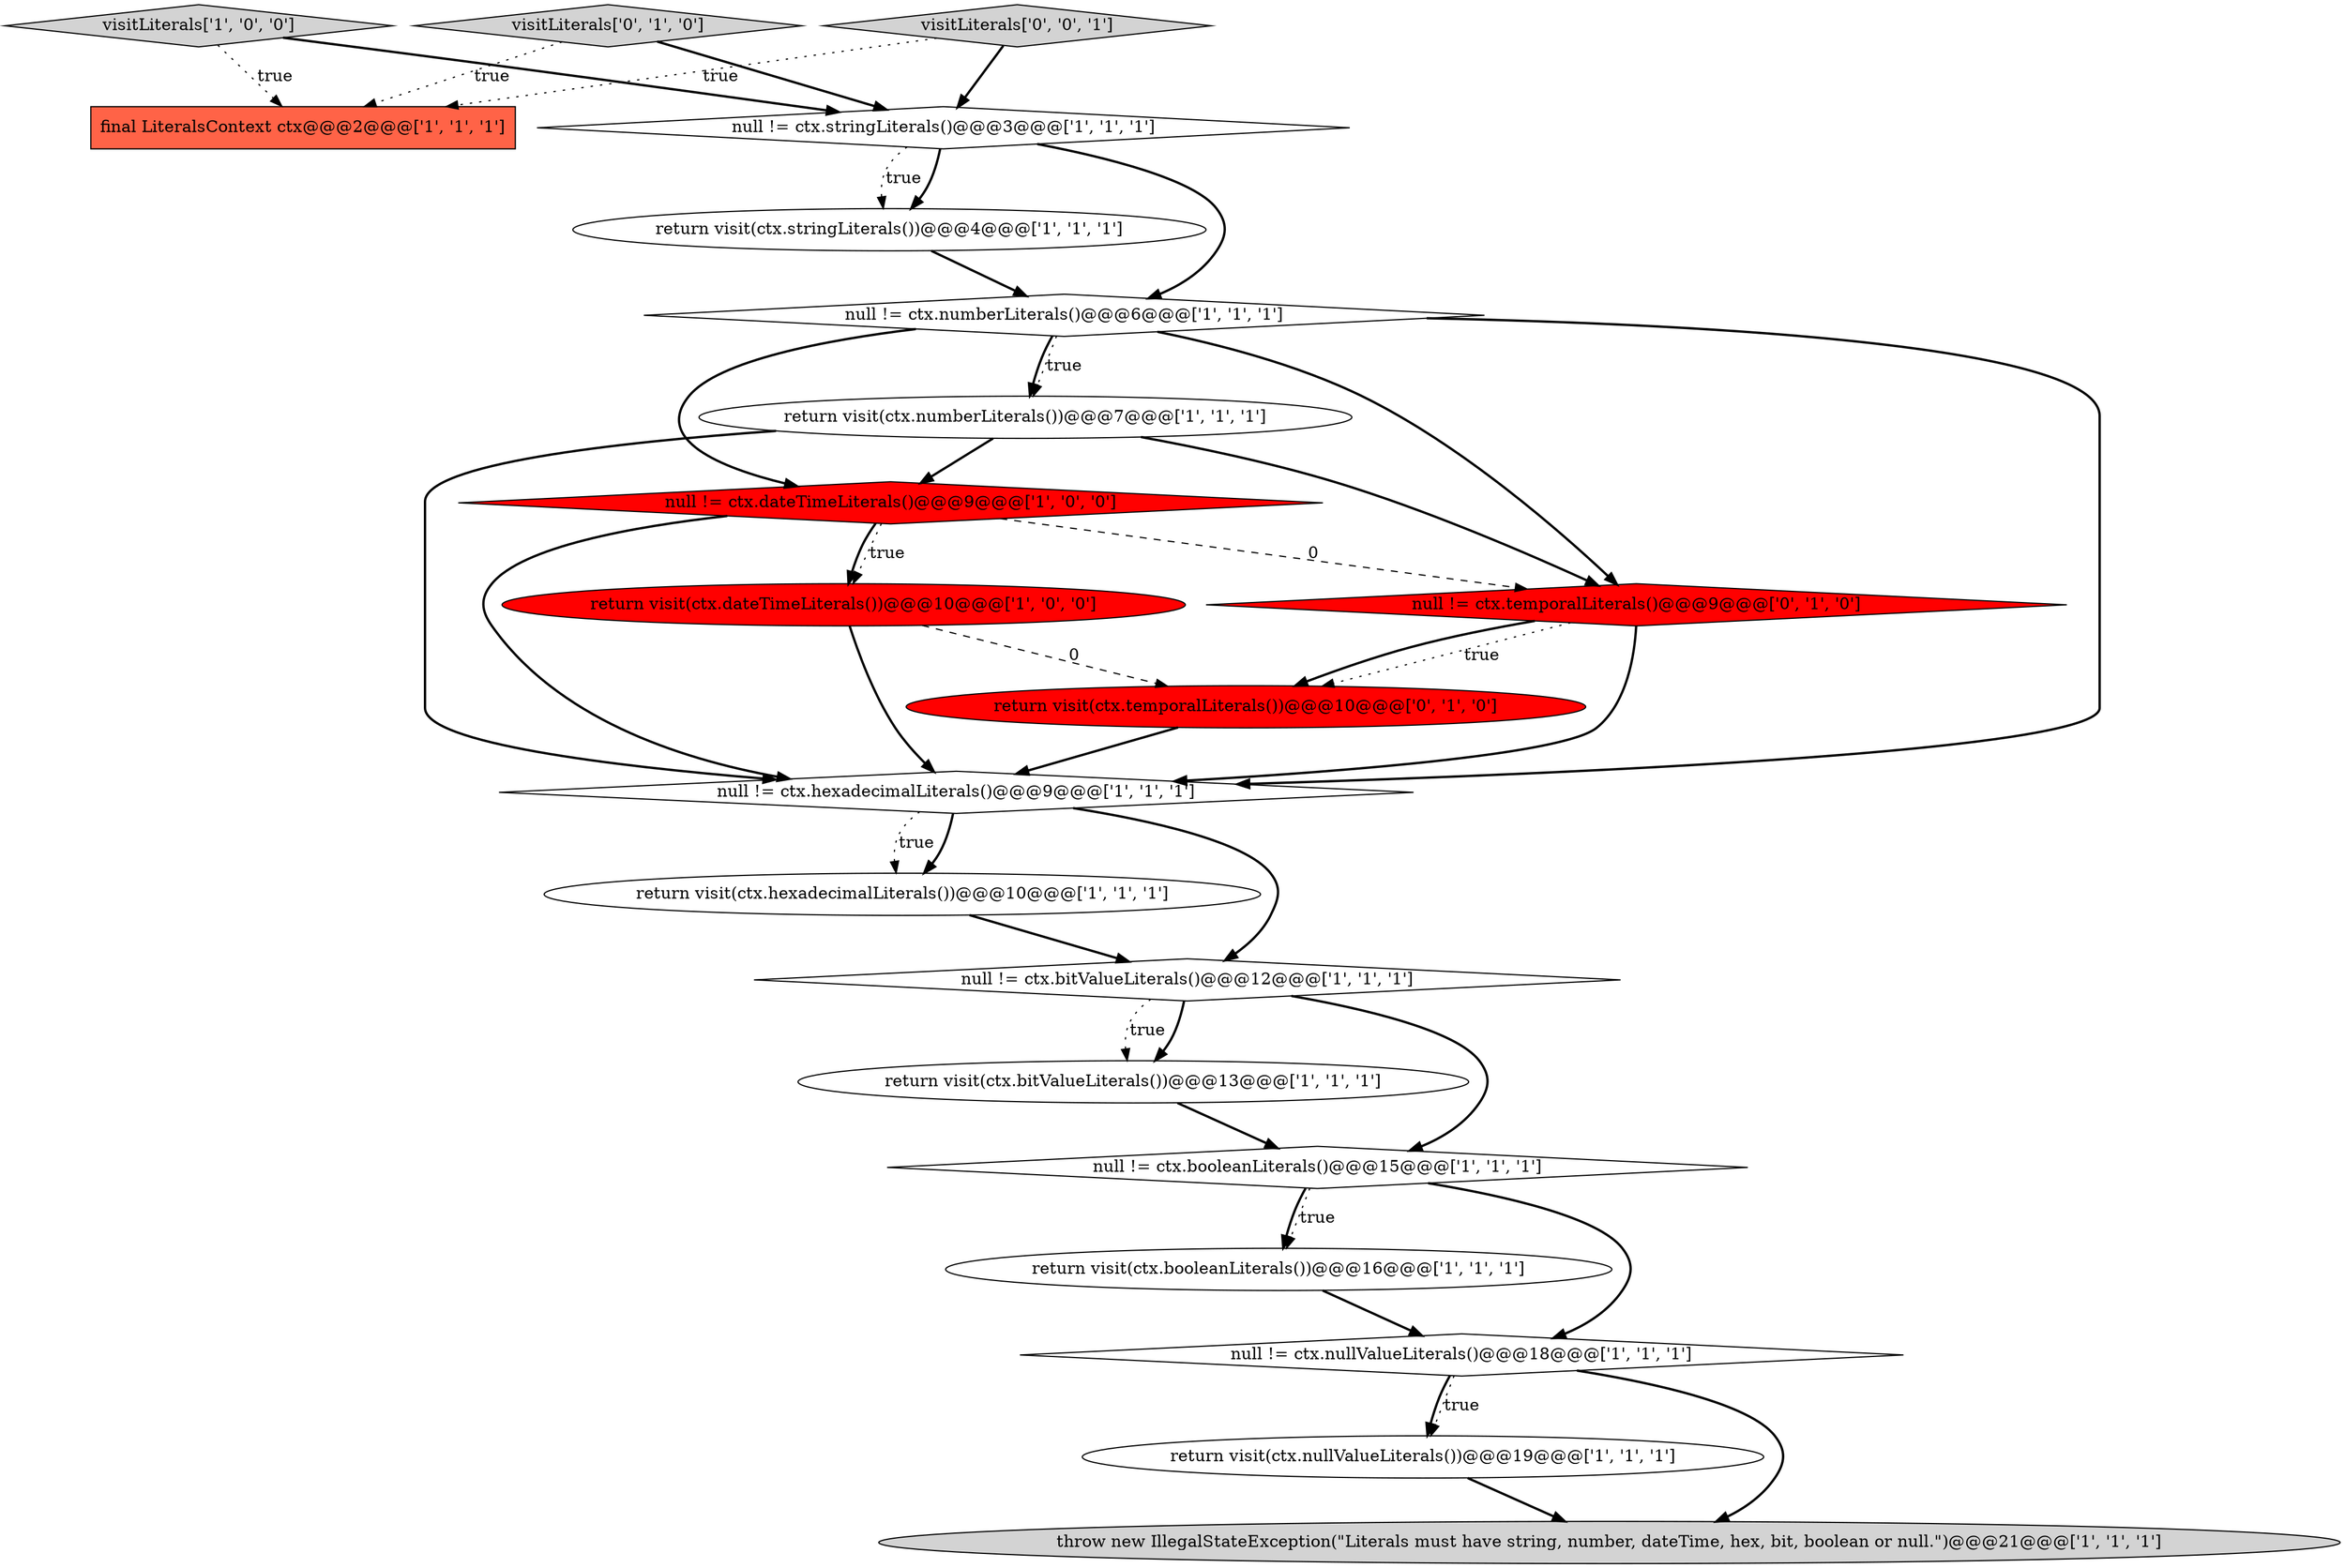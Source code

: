 digraph {
15 [style = filled, label = "return visit(ctx.stringLiterals())@@@4@@@['1', '1', '1']", fillcolor = white, shape = ellipse image = "AAA0AAABBB1BBB"];
8 [style = filled, label = "return visit(ctx.hexadecimalLiterals())@@@10@@@['1', '1', '1']", fillcolor = white, shape = ellipse image = "AAA0AAABBB1BBB"];
11 [style = filled, label = "final LiteralsContext ctx@@@2@@@['1', '1', '1']", fillcolor = tomato, shape = box image = "AAA0AAABBB1BBB"];
6 [style = filled, label = "return visit(ctx.numberLiterals())@@@7@@@['1', '1', '1']", fillcolor = white, shape = ellipse image = "AAA0AAABBB1BBB"];
13 [style = filled, label = "return visit(ctx.bitValueLiterals())@@@13@@@['1', '1', '1']", fillcolor = white, shape = ellipse image = "AAA0AAABBB1BBB"];
16 [style = filled, label = "visitLiterals['1', '0', '0']", fillcolor = lightgray, shape = diamond image = "AAA0AAABBB1BBB"];
19 [style = filled, label = "null != ctx.temporalLiterals()@@@9@@@['0', '1', '0']", fillcolor = red, shape = diamond image = "AAA1AAABBB2BBB"];
20 [style = filled, label = "visitLiterals['0', '0', '1']", fillcolor = lightgray, shape = diamond image = "AAA0AAABBB3BBB"];
0 [style = filled, label = "null != ctx.dateTimeLiterals()@@@9@@@['1', '0', '0']", fillcolor = red, shape = diamond image = "AAA1AAABBB1BBB"];
7 [style = filled, label = "null != ctx.numberLiterals()@@@6@@@['1', '1', '1']", fillcolor = white, shape = diamond image = "AAA0AAABBB1BBB"];
10 [style = filled, label = "return visit(ctx.booleanLiterals())@@@16@@@['1', '1', '1']", fillcolor = white, shape = ellipse image = "AAA0AAABBB1BBB"];
1 [style = filled, label = "return visit(ctx.nullValueLiterals())@@@19@@@['1', '1', '1']", fillcolor = white, shape = ellipse image = "AAA0AAABBB1BBB"];
12 [style = filled, label = "return visit(ctx.dateTimeLiterals())@@@10@@@['1', '0', '0']", fillcolor = red, shape = ellipse image = "AAA1AAABBB1BBB"];
17 [style = filled, label = "visitLiterals['0', '1', '0']", fillcolor = lightgray, shape = diamond image = "AAA0AAABBB2BBB"];
14 [style = filled, label = "throw new IllegalStateException(\"Literals must have string, number, dateTime, hex, bit, boolean or null.\")@@@21@@@['1', '1', '1']", fillcolor = lightgray, shape = ellipse image = "AAA0AAABBB1BBB"];
9 [style = filled, label = "null != ctx.hexadecimalLiterals()@@@9@@@['1', '1', '1']", fillcolor = white, shape = diamond image = "AAA0AAABBB1BBB"];
3 [style = filled, label = "null != ctx.booleanLiterals()@@@15@@@['1', '1', '1']", fillcolor = white, shape = diamond image = "AAA0AAABBB1BBB"];
5 [style = filled, label = "null != ctx.stringLiterals()@@@3@@@['1', '1', '1']", fillcolor = white, shape = diamond image = "AAA0AAABBB1BBB"];
4 [style = filled, label = "null != ctx.nullValueLiterals()@@@18@@@['1', '1', '1']", fillcolor = white, shape = diamond image = "AAA0AAABBB1BBB"];
2 [style = filled, label = "null != ctx.bitValueLiterals()@@@12@@@['1', '1', '1']", fillcolor = white, shape = diamond image = "AAA0AAABBB1BBB"];
18 [style = filled, label = "return visit(ctx.temporalLiterals())@@@10@@@['0', '1', '0']", fillcolor = red, shape = ellipse image = "AAA1AAABBB2BBB"];
0->12 [style = dotted, label="true"];
7->6 [style = dotted, label="true"];
0->9 [style = bold, label=""];
4->14 [style = bold, label=""];
19->18 [style = bold, label=""];
17->5 [style = bold, label=""];
15->7 [style = bold, label=""];
20->11 [style = dotted, label="true"];
4->1 [style = dotted, label="true"];
9->2 [style = bold, label=""];
0->19 [style = dashed, label="0"];
0->12 [style = bold, label=""];
2->3 [style = bold, label=""];
3->10 [style = dotted, label="true"];
19->18 [style = dotted, label="true"];
5->15 [style = bold, label=""];
7->0 [style = bold, label=""];
6->0 [style = bold, label=""];
6->19 [style = bold, label=""];
12->9 [style = bold, label=""];
9->8 [style = bold, label=""];
5->15 [style = dotted, label="true"];
3->4 [style = bold, label=""];
20->5 [style = bold, label=""];
2->13 [style = bold, label=""];
9->8 [style = dotted, label="true"];
7->9 [style = bold, label=""];
3->10 [style = bold, label=""];
13->3 [style = bold, label=""];
8->2 [style = bold, label=""];
19->9 [style = bold, label=""];
7->6 [style = bold, label=""];
18->9 [style = bold, label=""];
10->4 [style = bold, label=""];
16->5 [style = bold, label=""];
5->7 [style = bold, label=""];
12->18 [style = dashed, label="0"];
1->14 [style = bold, label=""];
4->1 [style = bold, label=""];
6->9 [style = bold, label=""];
16->11 [style = dotted, label="true"];
7->19 [style = bold, label=""];
2->13 [style = dotted, label="true"];
17->11 [style = dotted, label="true"];
}

